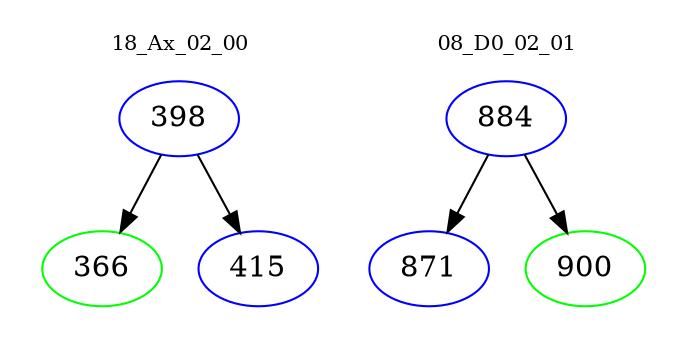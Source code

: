 digraph{
subgraph cluster_0 {
color = white
label = "18_Ax_02_00";
fontsize=10;
T0_398 [label="398", color="blue"]
T0_398 -> T0_366 [color="black"]
T0_366 [label="366", color="green"]
T0_398 -> T0_415 [color="black"]
T0_415 [label="415", color="blue"]
}
subgraph cluster_1 {
color = white
label = "08_D0_02_01";
fontsize=10;
T1_884 [label="884", color="blue"]
T1_884 -> T1_871 [color="black"]
T1_871 [label="871", color="blue"]
T1_884 -> T1_900 [color="black"]
T1_900 [label="900", color="green"]
}
}
